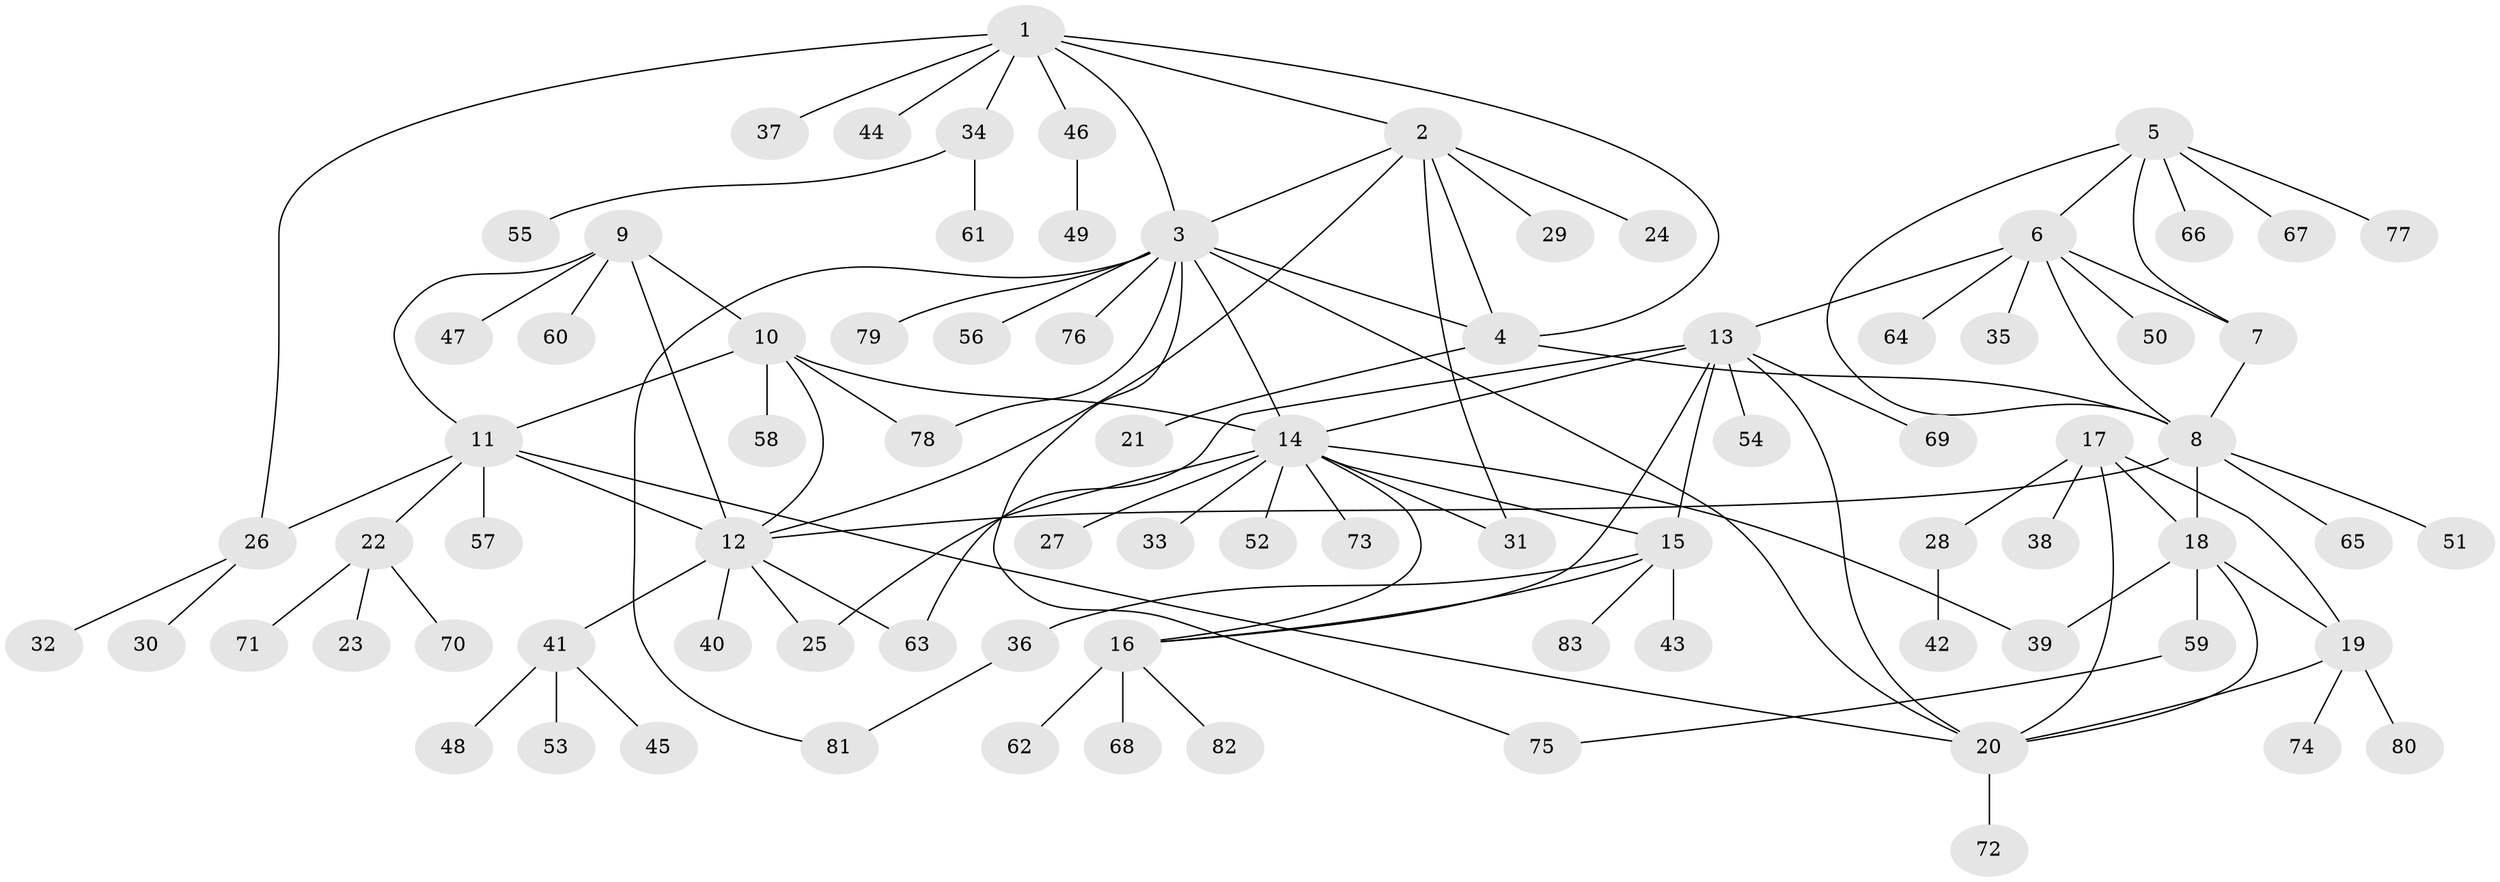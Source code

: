 // coarse degree distribution, {7: 0.047619047619047616, 6: 0.14285714285714285, 8: 0.047619047619047616, 4: 0.14285714285714285, 3: 0.07142857142857142, 5: 0.07142857142857142, 2: 0.14285714285714285, 1: 0.3333333333333333}
// Generated by graph-tools (version 1.1) at 2025/52/03/04/25 22:52:33]
// undirected, 83 vertices, 111 edges
graph export_dot {
  node [color=gray90,style=filled];
  1;
  2;
  3;
  4;
  5;
  6;
  7;
  8;
  9;
  10;
  11;
  12;
  13;
  14;
  15;
  16;
  17;
  18;
  19;
  20;
  21;
  22;
  23;
  24;
  25;
  26;
  27;
  28;
  29;
  30;
  31;
  32;
  33;
  34;
  35;
  36;
  37;
  38;
  39;
  40;
  41;
  42;
  43;
  44;
  45;
  46;
  47;
  48;
  49;
  50;
  51;
  52;
  53;
  54;
  55;
  56;
  57;
  58;
  59;
  60;
  61;
  62;
  63;
  64;
  65;
  66;
  67;
  68;
  69;
  70;
  71;
  72;
  73;
  74;
  75;
  76;
  77;
  78;
  79;
  80;
  81;
  82;
  83;
  1 -- 2;
  1 -- 3;
  1 -- 4;
  1 -- 26;
  1 -- 34;
  1 -- 37;
  1 -- 44;
  1 -- 46;
  2 -- 3;
  2 -- 4;
  2 -- 12;
  2 -- 24;
  2 -- 29;
  2 -- 31;
  3 -- 4;
  3 -- 14;
  3 -- 20;
  3 -- 56;
  3 -- 75;
  3 -- 76;
  3 -- 78;
  3 -- 79;
  3 -- 81;
  4 -- 8;
  4 -- 21;
  5 -- 6;
  5 -- 7;
  5 -- 8;
  5 -- 66;
  5 -- 67;
  5 -- 77;
  6 -- 7;
  6 -- 8;
  6 -- 13;
  6 -- 35;
  6 -- 50;
  6 -- 64;
  7 -- 8;
  8 -- 12;
  8 -- 18;
  8 -- 51;
  8 -- 65;
  9 -- 10;
  9 -- 11;
  9 -- 12;
  9 -- 47;
  9 -- 60;
  10 -- 11;
  10 -- 12;
  10 -- 14;
  10 -- 58;
  10 -- 78;
  11 -- 12;
  11 -- 20;
  11 -- 22;
  11 -- 26;
  11 -- 57;
  12 -- 25;
  12 -- 40;
  12 -- 41;
  12 -- 63;
  13 -- 14;
  13 -- 15;
  13 -- 16;
  13 -- 20;
  13 -- 54;
  13 -- 63;
  13 -- 69;
  14 -- 15;
  14 -- 16;
  14 -- 25;
  14 -- 27;
  14 -- 31;
  14 -- 33;
  14 -- 39;
  14 -- 52;
  14 -- 73;
  15 -- 16;
  15 -- 36;
  15 -- 43;
  15 -- 83;
  16 -- 62;
  16 -- 68;
  16 -- 82;
  17 -- 18;
  17 -- 19;
  17 -- 20;
  17 -- 28;
  17 -- 38;
  18 -- 19;
  18 -- 20;
  18 -- 39;
  18 -- 59;
  19 -- 20;
  19 -- 74;
  19 -- 80;
  20 -- 72;
  22 -- 23;
  22 -- 70;
  22 -- 71;
  26 -- 30;
  26 -- 32;
  28 -- 42;
  34 -- 55;
  34 -- 61;
  36 -- 81;
  41 -- 45;
  41 -- 48;
  41 -- 53;
  46 -- 49;
  59 -- 75;
}

